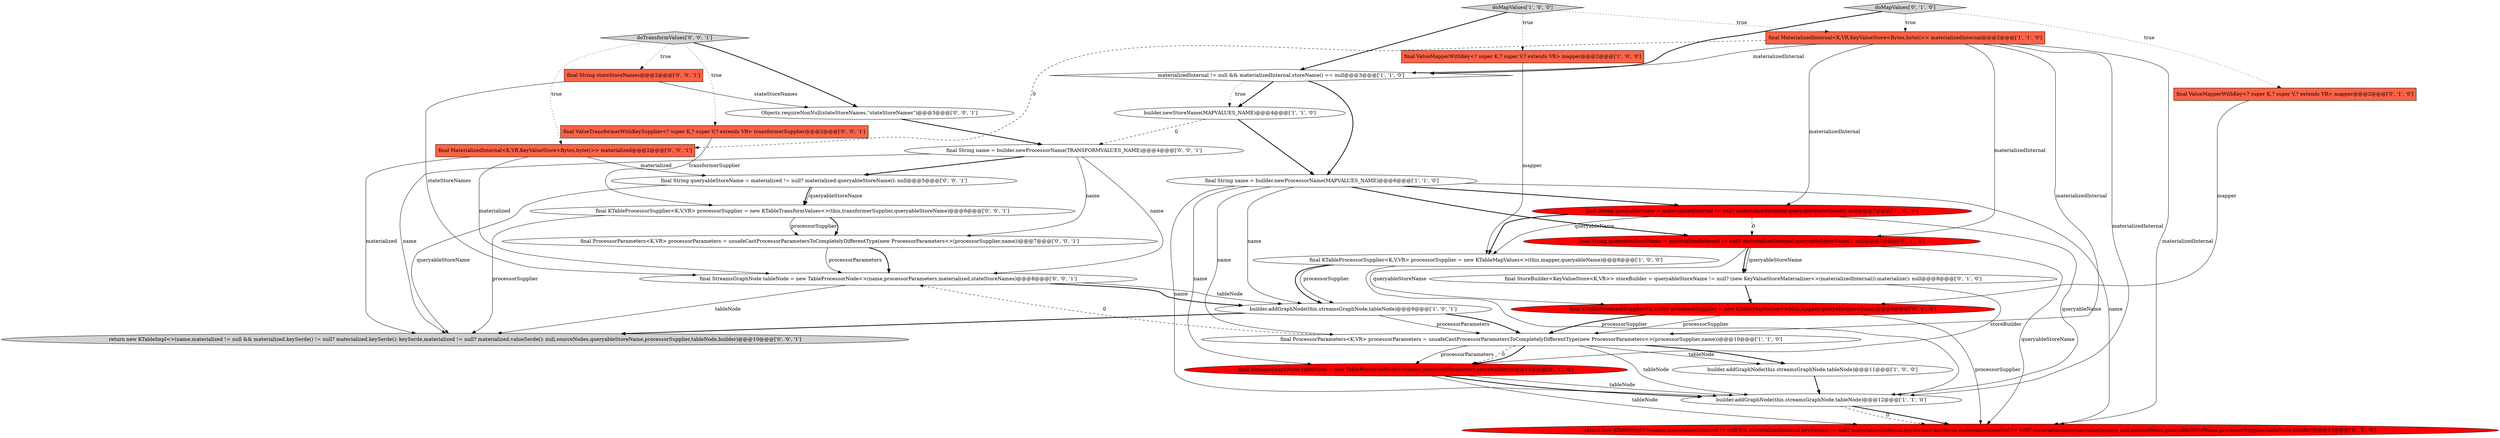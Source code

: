 digraph {
27 [style = filled, label = "doTransformValues['0', '0', '1']", fillcolor = lightgray, shape = diamond image = "AAA0AAABBB3BBB"];
7 [style = filled, label = "materializedInternal != null && materializedInternal.storeName() == null@@@3@@@['1', '1', '0']", fillcolor = white, shape = diamond image = "AAA0AAABBB1BBB"];
2 [style = filled, label = "final KTableProcessorSupplier<K,V,VR> processorSupplier = new KTableMapValues<>(this,mapper,queryableName)@@@8@@@['1', '0', '0']", fillcolor = white, shape = ellipse image = "AAA0AAABBB1BBB"];
21 [style = filled, label = "final String queryableStoreName = materialized != null? materialized.queryableStoreName(): null@@@5@@@['0', '0', '1']", fillcolor = white, shape = ellipse image = "AAA0AAABBB3BBB"];
24 [style = filled, label = "final String stateStoreNames@@@2@@@['0', '0', '1']", fillcolor = tomato, shape = box image = "AAA0AAABBB3BBB"];
25 [style = filled, label = "return new KTableImpl<>(name,materialized != null && materialized.keySerde() != null? materialized.keySerde(): keySerde,materialized != null? materialized.valueSerde(): null,sourceNodes,queryableStoreName,processorSupplier,tableNode,builder)@@@10@@@['0', '0', '1']", fillcolor = lightgray, shape = ellipse image = "AAA0AAABBB3BBB"];
23 [style = filled, label = "Objects.requireNonNull(stateStoreNames,\"stateStoreNames\")@@@3@@@['0', '0', '1']", fillcolor = white, shape = ellipse image = "AAA0AAABBB3BBB"];
17 [style = filled, label = "return new KTableImpl<>(name,materializedInternal != null && materializedInternal.keySerde() != null? materializedInternal.keySerde(): keySerde,materializedInternal != null? materializedInternal.valueSerde(): null,sourceNodes,queryableStoreName,processorSupplier,tableNode,builder)@@@13@@@['0', '1', '0']", fillcolor = red, shape = ellipse image = "AAA1AAABBB2BBB"];
0 [style = filled, label = "builder.addGraphNode(this.streamsGraphNode,tableNode)@@@9@@@['1', '0', '1']", fillcolor = white, shape = ellipse image = "AAA0AAABBB1BBB"];
6 [style = filled, label = "final String queryableName = materializedInternal != null? materializedInternal.queryableStoreName(): null@@@7@@@['1', '0', '0']", fillcolor = red, shape = ellipse image = "AAA1AAABBB1BBB"];
10 [style = filled, label = "final MaterializedInternal<K,VR,KeyValueStore<Bytes,byte((>> materializedInternal@@@2@@@['1', '1', '0']", fillcolor = tomato, shape = box image = "AAA0AAABBB1BBB"];
3 [style = filled, label = "final String name = builder.newProcessorName(MAPVALUES_NAME)@@@6@@@['1', '1', '0']", fillcolor = white, shape = ellipse image = "AAA0AAABBB1BBB"];
19 [style = filled, label = "final KTableProcessorSupplier<K,V,VR> processorSupplier = new KTableTransformValues<>(this,transformerSupplier,queryableStoreName)@@@6@@@['0', '0', '1']", fillcolor = white, shape = ellipse image = "AAA0AAABBB3BBB"];
4 [style = filled, label = "final ProcessorParameters<K,VR> processorParameters = unsafeCastProcessorParametersToCompletelyDifferentType(new ProcessorParameters<>(processorSupplier,name))@@@10@@@['1', '1', '0']", fillcolor = white, shape = ellipse image = "AAA0AAABBB1BBB"];
9 [style = filled, label = "builder.newStoreName(MAPVALUES_NAME)@@@4@@@['1', '1', '0']", fillcolor = white, shape = ellipse image = "AAA0AAABBB1BBB"];
5 [style = filled, label = "builder.addGraphNode(this.streamsGraphNode,tableNode)@@@11@@@['1', '0', '0']", fillcolor = white, shape = ellipse image = "AAA0AAABBB1BBB"];
13 [style = filled, label = "final KTableProcessorSupplier<K,V,VR> processorSupplier = new KTableMapValues<>(this,mapper,queryableStoreName)@@@9@@@['0', '1', '0']", fillcolor = red, shape = ellipse image = "AAA1AAABBB2BBB"];
18 [style = filled, label = "final StoreBuilder<KeyValueStore<K,VR>> storeBuilder = queryableStoreName != null? (new KeyValueStoreMaterializer<>(materializedInternal)).materialize(): null@@@8@@@['0', '1', '0']", fillcolor = white, shape = ellipse image = "AAA0AAABBB2BBB"];
8 [style = filled, label = "builder.addGraphNode(this.streamsGraphNode,tableNode)@@@12@@@['1', '1', '0']", fillcolor = white, shape = ellipse image = "AAA0AAABBB1BBB"];
14 [style = filled, label = "final ValueMapperWithKey<? super K,? super V,? extends VR> mapper@@@2@@@['0', '1', '0']", fillcolor = tomato, shape = box image = "AAA0AAABBB2BBB"];
22 [style = filled, label = "final ProcessorParameters<K,VR> processorParameters = unsafeCastProcessorParametersToCompletelyDifferentType(new ProcessorParameters<>(processorSupplier,name))@@@7@@@['0', '0', '1']", fillcolor = white, shape = ellipse image = "AAA0AAABBB3BBB"];
26 [style = filled, label = "final StreamsGraphNode tableNode = new TableProcessorNode<>(name,processorParameters,materialized,stateStoreNames)@@@8@@@['0', '0', '1']", fillcolor = white, shape = ellipse image = "AAA0AAABBB3BBB"];
1 [style = filled, label = "final ValueMapperWithKey<? super K,? super V,? extends VR> mapper@@@2@@@['1', '0', '0']", fillcolor = tomato, shape = box image = "AAA0AAABBB1BBB"];
28 [style = filled, label = "final MaterializedInternal<K,VR,KeyValueStore<Bytes,byte((>> materialized@@@2@@@['0', '0', '1']", fillcolor = tomato, shape = box image = "AAA0AAABBB3BBB"];
16 [style = filled, label = "final String queryableStoreName = materializedInternal != null? materializedInternal.queryableStoreName(): null@@@7@@@['0', '1', '0']", fillcolor = red, shape = ellipse image = "AAA1AAABBB2BBB"];
15 [style = filled, label = "final StreamsGraphNode tableNode = new TableProcessorNode<>(name,processorParameters,storeBuilder)@@@11@@@['0', '1', '0']", fillcolor = red, shape = ellipse image = "AAA1AAABBB2BBB"];
29 [style = filled, label = "final String name = builder.newProcessorName(TRANSFORMVALUES_NAME)@@@4@@@['0', '0', '1']", fillcolor = white, shape = ellipse image = "AAA0AAABBB3BBB"];
11 [style = filled, label = "doMapValues['1', '0', '0']", fillcolor = lightgray, shape = diamond image = "AAA0AAABBB1BBB"];
20 [style = filled, label = "final ValueTransformerWithKeySupplier<? super K,? super V,? extends VR> transformerSupplier@@@2@@@['0', '0', '1']", fillcolor = tomato, shape = box image = "AAA0AAABBB3BBB"];
12 [style = filled, label = "doMapValues['0', '1', '0']", fillcolor = lightgray, shape = diamond image = "AAA0AAABBB2BBB"];
15->17 [style = solid, label="tableNode"];
10->8 [style = solid, label="materializedInternal"];
11->1 [style = dotted, label="true"];
4->15 [style = bold, label=""];
10->28 [style = dashed, label="0"];
24->23 [style = solid, label="stateStoreNames"];
3->16 [style = bold, label=""];
28->21 [style = solid, label="materialized"];
12->7 [style = bold, label=""];
23->29 [style = bold, label=""];
7->9 [style = bold, label=""];
21->19 [style = solid, label="queryableStoreName"];
0->25 [style = bold, label=""];
13->4 [style = solid, label="processorSupplier"];
26->25 [style = solid, label="tableNode"];
19->22 [style = solid, label="processorSupplier"];
15->8 [style = solid, label="tableNode"];
19->25 [style = solid, label="processorSupplier"];
4->5 [style = solid, label="tableNode"];
0->4 [style = solid, label="processorParameters"];
21->25 [style = solid, label="queryableStoreName"];
21->19 [style = bold, label=""];
11->10 [style = dotted, label="true"];
24->26 [style = solid, label="stateStoreNames"];
27->24 [style = dotted, label="true"];
4->26 [style = dashed, label="0"];
20->19 [style = solid, label="transformerSupplier"];
16->13 [style = solid, label="queryableStoreName"];
28->25 [style = solid, label="materialized"];
6->2 [style = bold, label=""];
8->17 [style = bold, label=""];
26->0 [style = bold, label=""];
6->16 [style = dashed, label="0"];
14->13 [style = solid, label="mapper"];
12->10 [style = dotted, label="true"];
27->20 [style = dotted, label="true"];
6->8 [style = solid, label="queryableName"];
3->17 [style = solid, label="name"];
28->26 [style = solid, label="materialized"];
10->4 [style = solid, label="materializedInternal"];
16->17 [style = solid, label="queryableStoreName"];
13->17 [style = solid, label="processorSupplier"];
19->22 [style = bold, label=""];
4->8 [style = solid, label="tableNode"];
22->26 [style = bold, label=""];
16->18 [style = bold, label=""];
29->26 [style = solid, label="name"];
3->15 [style = solid, label="name"];
3->8 [style = solid, label="name"];
29->22 [style = solid, label="name"];
3->6 [style = bold, label=""];
22->26 [style = solid, label="processorParameters"];
29->21 [style = bold, label=""];
2->0 [style = solid, label="processorSupplier"];
2->0 [style = bold, label=""];
9->3 [style = bold, label=""];
8->17 [style = dashed, label="0"];
10->6 [style = solid, label="materializedInternal"];
4->5 [style = bold, label=""];
15->8 [style = bold, label=""];
6->2 [style = solid, label="queryableName"];
5->8 [style = bold, label=""];
29->25 [style = solid, label="name"];
10->7 [style = solid, label="materializedInternal"];
3->0 [style = solid, label="name"];
1->2 [style = solid, label="mapper"];
26->0 [style = solid, label="tableNode"];
4->15 [style = solid, label="processorParameters"];
7->9 [style = dotted, label="true"];
3->4 [style = solid, label="name"];
18->15 [style = solid, label="storeBuilder"];
7->3 [style = bold, label=""];
27->28 [style = dotted, label="true"];
12->14 [style = dotted, label="true"];
9->29 [style = dashed, label="0"];
0->4 [style = bold, label=""];
2->8 [style = solid, label="processorSupplier"];
4->15 [style = dashed, label="0"];
18->13 [style = bold, label=""];
10->16 [style = solid, label="materializedInternal"];
27->23 [style = bold, label=""];
10->17 [style = solid, label="materializedInternal"];
16->18 [style = solid, label="queryableStoreName"];
11->7 [style = bold, label=""];
13->4 [style = bold, label=""];
}
